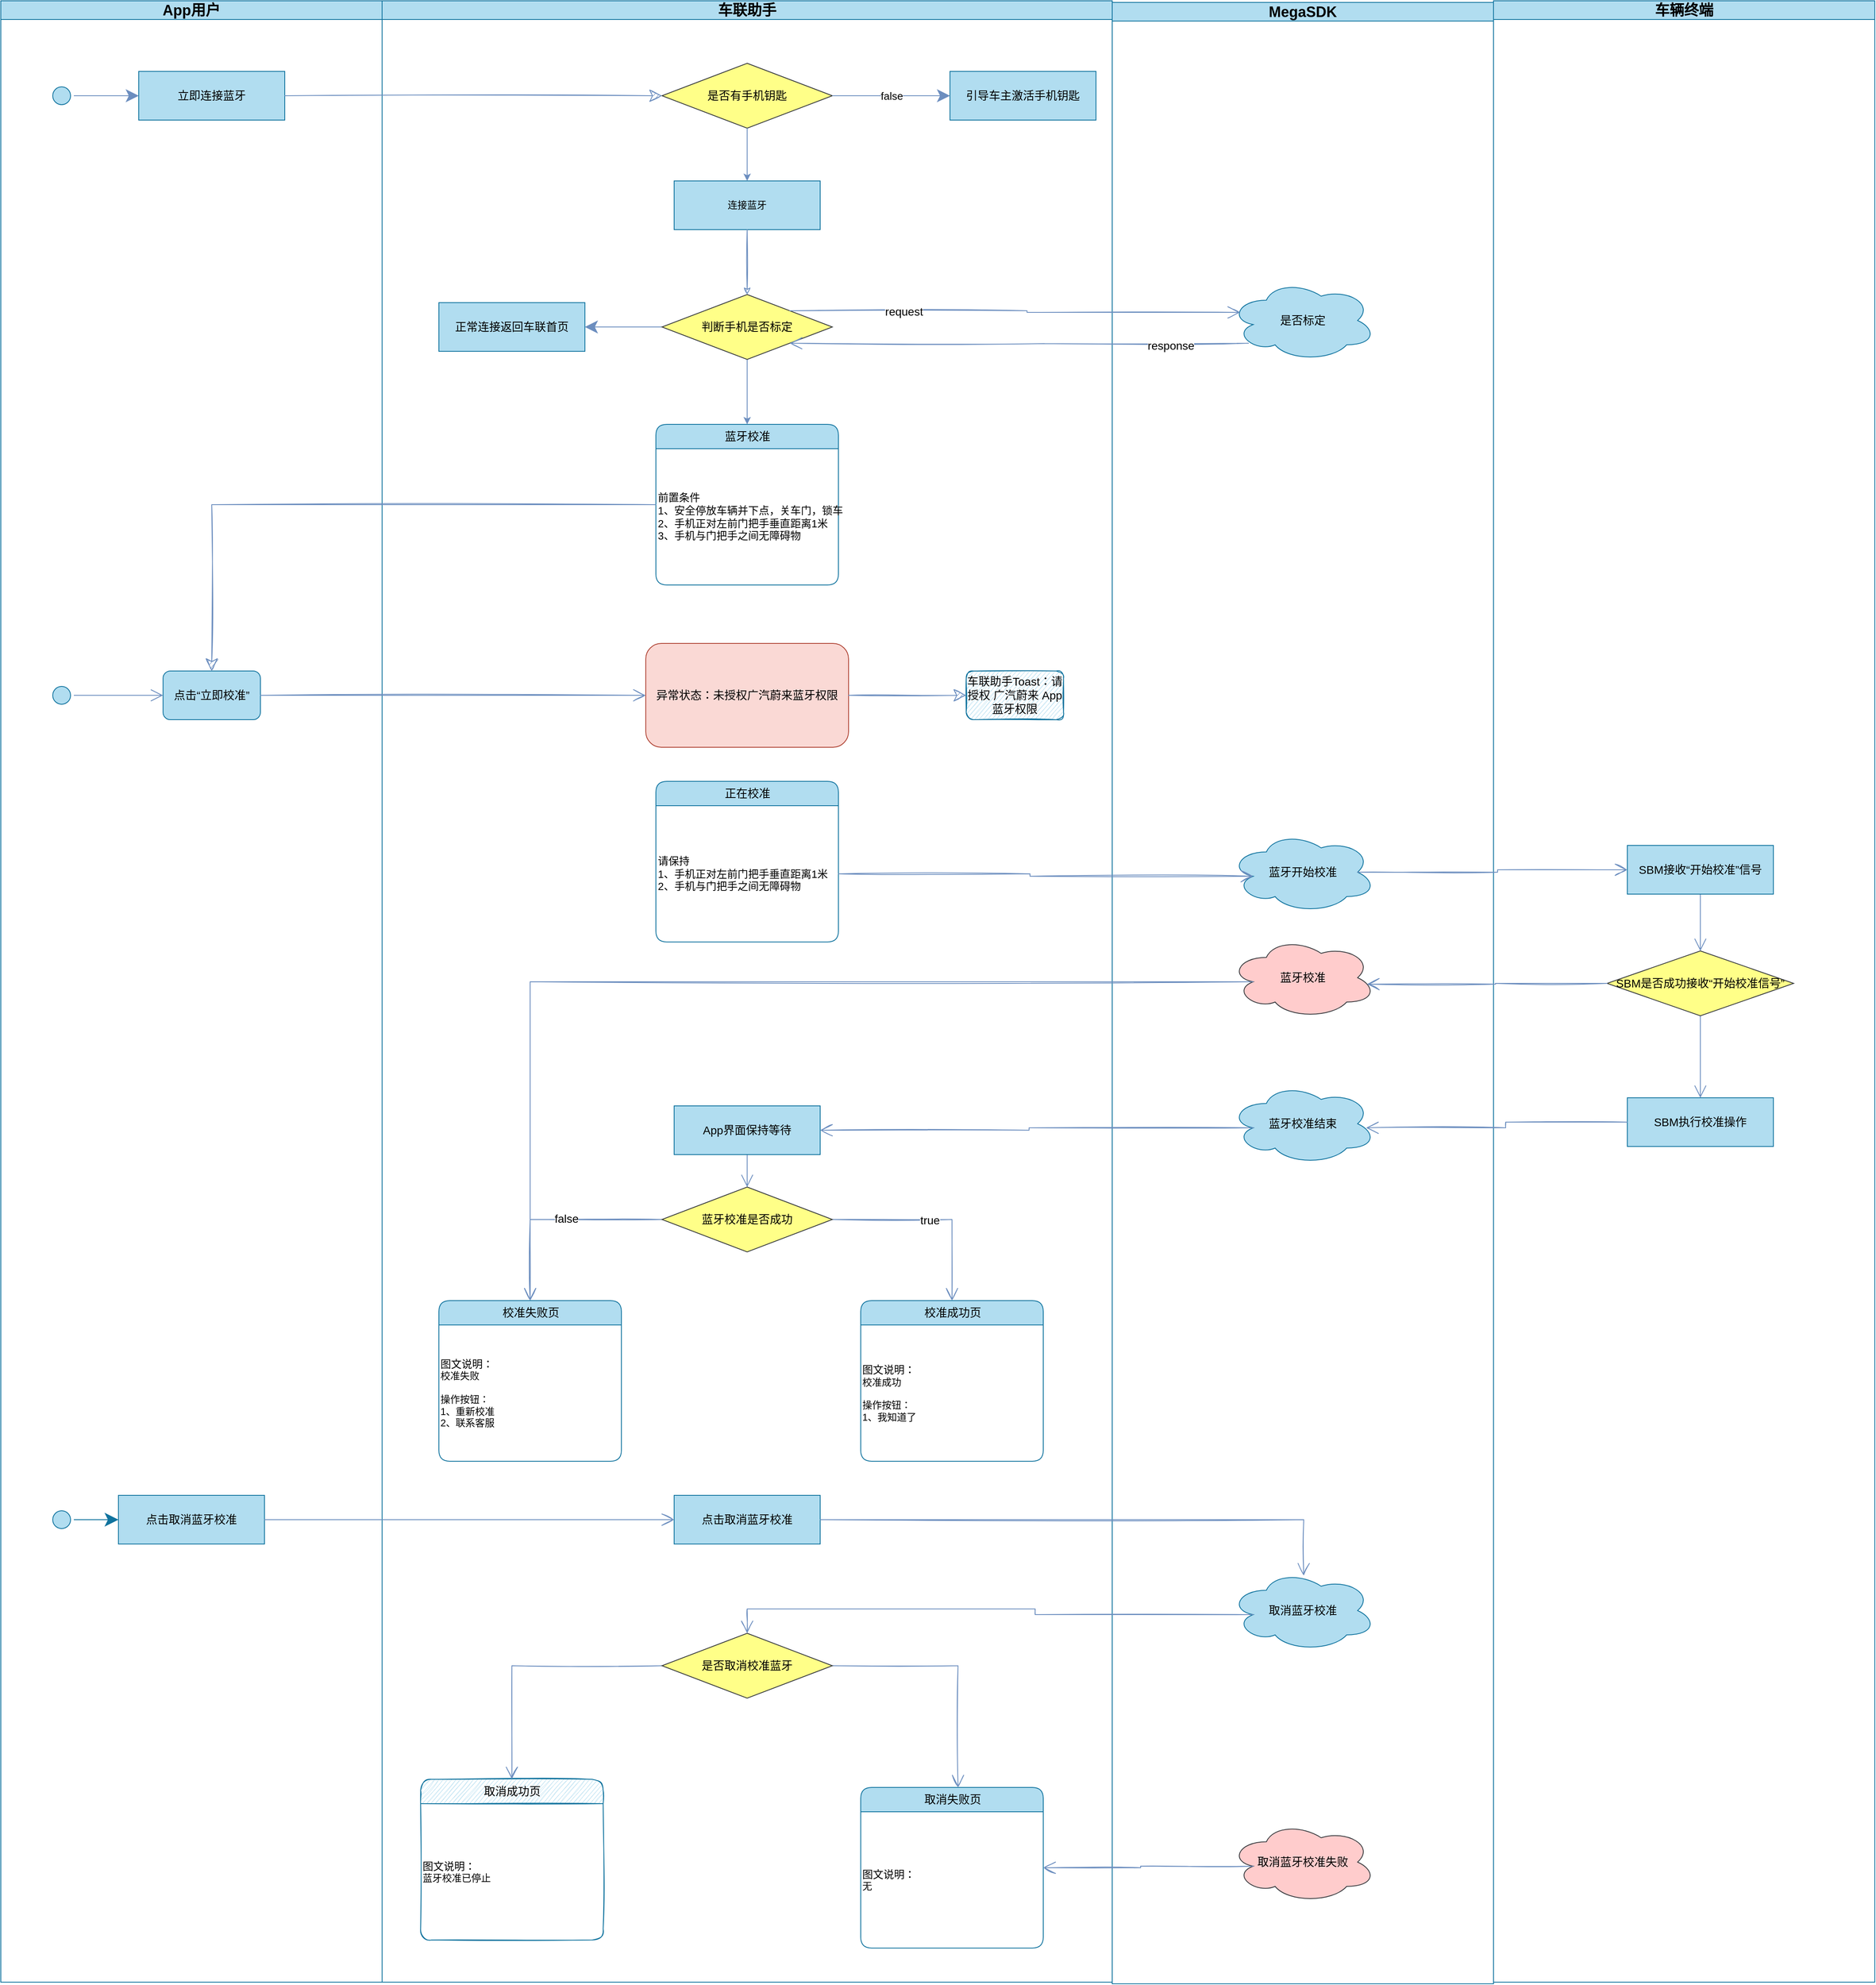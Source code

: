 <mxfile version="14.1.1" type="github">
  <diagram id="mKj14x2aoJo5Nkw21co6" name="第 1 页">
    <mxGraphModel dx="4270" dy="1802" grid="1" gridSize="10" guides="1" tooltips="1" connect="1" arrows="1" fold="1" page="1" pageScale="1" pageWidth="827" pageHeight="1169" math="0" shadow="0">
      <root>
        <mxCell id="0" />
        <mxCell id="1" parent="0" />
        <mxCell id="CEI2HOjb4sr5BH5UjKjR-1" value="车联助手" style="swimlane;whiteSpace=wrap;fontStyle=1;fillColor=#b1ddf0;strokeColor=#10739e;sketch=0;fontSize=18;" parent="1" vertex="1">
          <mxGeometry x="-110" y="128" width="900" height="2442" as="geometry" />
        </mxCell>
        <mxCell id="qRTRuurjYwuLesTGfliR-111" value="是否有手机钥匙" style="rhombus;whiteSpace=wrap;html=1;fontStyle=0;strokeColor=#36393d;fillColor=#ffff88;sketch=0;shadow=0;fontSize=14;" vertex="1" parent="CEI2HOjb4sr5BH5UjKjR-1">
          <mxGeometry x="345" y="77" width="210" height="80" as="geometry" />
        </mxCell>
        <mxCell id="qRTRuurjYwuLesTGfliR-113" value="引导车主激活手机钥匙" style="whiteSpace=wrap;html=1;shadow=0;fontSize=14;fontStyle=0;strokeColor=#10739e;fillColor=#b1ddf0;sketch=0;" vertex="1" parent="CEI2HOjb4sr5BH5UjKjR-1">
          <mxGeometry x="700" y="87" width="180" height="60" as="geometry" />
        </mxCell>
        <mxCell id="qRTRuurjYwuLesTGfliR-114" value="false" style="edgeStyle=orthogonalEdgeStyle;rounded=0;sketch=0;orthogonalLoop=1;jettySize=auto;html=1;strokeColor=#6c8ebf;fillColor=#dae8fc;fontStyle=0;fontSize=13;endSize=13;" edge="1" parent="CEI2HOjb4sr5BH5UjKjR-1" source="qRTRuurjYwuLesTGfliR-111" target="qRTRuurjYwuLesTGfliR-113">
          <mxGeometry relative="1" as="geometry" />
        </mxCell>
        <mxCell id="qRTRuurjYwuLesTGfliR-116" value="连接蓝牙" style="whiteSpace=wrap;html=1;shadow=0;fontStyle=0;strokeColor=#10739e;fillColor=#b1ddf0;sketch=0;" vertex="1" parent="CEI2HOjb4sr5BH5UjKjR-1">
          <mxGeometry x="360" y="222" width="180" height="60" as="geometry" />
        </mxCell>
        <mxCell id="qRTRuurjYwuLesTGfliR-117" value="" style="edgeStyle=orthogonalEdgeStyle;rounded=0;sketch=0;orthogonalLoop=1;jettySize=auto;html=1;strokeColor=#6c8ebf;fillColor=#dae8fc;fontSize=12;fontStyle=0" edge="1" parent="CEI2HOjb4sr5BH5UjKjR-1" source="qRTRuurjYwuLesTGfliR-111" target="qRTRuurjYwuLesTGfliR-116">
          <mxGeometry relative="1" as="geometry" />
        </mxCell>
        <mxCell id="qRTRuurjYwuLesTGfliR-183" style="edgeStyle=orthogonalEdgeStyle;rounded=0;sketch=0;orthogonalLoop=1;jettySize=auto;html=1;exitX=0;exitY=0.5;exitDx=0;exitDy=0;entryX=1;entryY=0.5;entryDx=0;entryDy=0;strokeColor=#6c8ebf;fillColor=#dae8fc;fontSize=12;fontStyle=0;endSize=13;" edge="1" parent="CEI2HOjb4sr5BH5UjKjR-1" source="qRTRuurjYwuLesTGfliR-145" target="qRTRuurjYwuLesTGfliR-177">
          <mxGeometry relative="1" as="geometry" />
        </mxCell>
        <mxCell id="qRTRuurjYwuLesTGfliR-192" style="edgeStyle=orthogonalEdgeStyle;rounded=0;sketch=0;orthogonalLoop=1;jettySize=auto;html=1;exitX=0.5;exitY=1;exitDx=0;exitDy=0;strokeColor=#6c8ebf;fillColor=#dae8fc;fontSize=12;entryX=0.5;entryY=0;entryDx=0;entryDy=0;" edge="1" parent="CEI2HOjb4sr5BH5UjKjR-1" source="qRTRuurjYwuLesTGfliR-145" target="qRTRuurjYwuLesTGfliR-190">
          <mxGeometry relative="1" as="geometry">
            <mxPoint x="390.0" y="542" as="targetPoint" />
          </mxGeometry>
        </mxCell>
        <mxCell id="qRTRuurjYwuLesTGfliR-145" value="判断手机是否标定" style="rhombus;whiteSpace=wrap;html=1;shadow=0;fontStyle=0;strokeColor=#36393d;fillColor=#ffff88;sketch=0;fontSize=14;" vertex="1" parent="CEI2HOjb4sr5BH5UjKjR-1">
          <mxGeometry x="345" y="362" width="210" height="80" as="geometry" />
        </mxCell>
        <mxCell id="qRTRuurjYwuLesTGfliR-146" value="" style="edgeStyle=orthogonalEdgeStyle;rounded=0;sketch=1;orthogonalLoop=1;jettySize=auto;html=1;strokeColor=#6c8ebf;fillColor=#dae8fc;fontSize=12;fontStyle=0" edge="1" parent="CEI2HOjb4sr5BH5UjKjR-1" source="qRTRuurjYwuLesTGfliR-116" target="qRTRuurjYwuLesTGfliR-145">
          <mxGeometry relative="1" as="geometry" />
        </mxCell>
        <mxCell id="qRTRuurjYwuLesTGfliR-177" value="正常连接返回车联首页" style="whiteSpace=wrap;html=1;shadow=0;fontStyle=0;strokeColor=#10739e;fillColor=#b1ddf0;sketch=0;fontSize=14;" vertex="1" parent="CEI2HOjb4sr5BH5UjKjR-1">
          <mxGeometry x="70" y="372" width="180" height="60" as="geometry" />
        </mxCell>
        <mxCell id="qRTRuurjYwuLesTGfliR-190" value="蓝牙校准" style="swimlane;childLayout=stackLayout;horizontal=1;startSize=30;horizontalStack=0;rounded=1;fontSize=14;fontStyle=0;strokeWidth=1;resizeParent=0;resizeLast=1;shadow=0;dashed=0;align=center;sketch=0;fillColor=#b1ddf0;html=1;strokeColor=#10739e;" vertex="1" parent="CEI2HOjb4sr5BH5UjKjR-1">
          <mxGeometry x="337.5" y="522" width="225" height="198" as="geometry" />
        </mxCell>
        <mxCell id="qRTRuurjYwuLesTGfliR-193" value="&lt;font style=&quot;font-size: 13px&quot;&gt;前置条件&lt;br&gt;1、安全停放车辆并下点，关车门，锁车&lt;br&gt;2、手机正对左前门把手垂直距离1米&lt;br&gt;3、手机与门把手之间无障碍物&lt;/font&gt;" style="text;html=1;align=left;verticalAlign=middle;resizable=0;points=[];autosize=1;sketch=0;" vertex="1" parent="qRTRuurjYwuLesTGfliR-190">
          <mxGeometry y="30" width="225" height="168" as="geometry" />
        </mxCell>
        <mxCell id="qRTRuurjYwuLesTGfliR-203" value="异常状态：未授权广汽蔚来蓝牙权限" style="whiteSpace=wrap;html=1;rounded=1;shadow=0;dashed=0;fontSize=14;fontStyle=0;strokeColor=#ae4132;strokeWidth=1;fillColor=#fad9d5;startSize=30;sketch=0;" vertex="1" parent="CEI2HOjb4sr5BH5UjKjR-1">
          <mxGeometry x="325" y="792" width="250" height="128" as="geometry" />
        </mxCell>
        <mxCell id="qRTRuurjYwuLesTGfliR-207" value="车联助手Toast：请授权 广汽蔚来 App 蓝牙权限" style="whiteSpace=wrap;html=1;rounded=1;shadow=0;dashed=0;fontSize=14;fontStyle=0;strokeColor=#10739e;strokeWidth=1;fillColor=#b1ddf0;startSize=30;sketch=1;" vertex="1" parent="CEI2HOjb4sr5BH5UjKjR-1">
          <mxGeometry x="720" y="826" width="120" height="60" as="geometry" />
        </mxCell>
        <mxCell id="qRTRuurjYwuLesTGfliR-208" value="" style="edgeStyle=orthogonalEdgeStyle;rounded=0;sketch=1;orthogonalLoop=1;jettySize=auto;html=1;startSize=30;strokeColor=#6c8ebf;fillColor=#dae8fc;fontSize=13;endSize=13;" edge="1" parent="CEI2HOjb4sr5BH5UjKjR-1" source="qRTRuurjYwuLesTGfliR-203" target="qRTRuurjYwuLesTGfliR-207">
          <mxGeometry relative="1" as="geometry" />
        </mxCell>
        <mxCell id="qRTRuurjYwuLesTGfliR-209" value="正在校准" style="swimlane;childLayout=stackLayout;horizontal=1;startSize=30;horizontalStack=0;rounded=1;fontSize=14;fontStyle=0;strokeWidth=1;resizeParent=0;resizeLast=1;shadow=0;dashed=0;align=center;sketch=0;fillColor=#b1ddf0;html=1;strokeColor=#10739e;" vertex="1" parent="CEI2HOjb4sr5BH5UjKjR-1">
          <mxGeometry x="337.5" y="962" width="225" height="198" as="geometry" />
        </mxCell>
        <mxCell id="qRTRuurjYwuLesTGfliR-210" value="&lt;font style=&quot;font-size: 13px&quot;&gt;请保持&lt;br&gt;1、手机正对左前门把手垂直距离1米&lt;br&gt;2、手机与门把手之间无障碍物&lt;/font&gt;" style="text;html=1;align=left;verticalAlign=middle;resizable=0;points=[];autosize=1;sketch=1;" vertex="1" parent="qRTRuurjYwuLesTGfliR-209">
          <mxGeometry y="30" width="225" height="168" as="geometry" />
        </mxCell>
        <mxCell id="qRTRuurjYwuLesTGfliR-255" style="edgeStyle=orthogonalEdgeStyle;rounded=0;sketch=0;orthogonalLoop=1;jettySize=auto;html=1;exitX=0.5;exitY=1;exitDx=0;exitDy=0;entryX=0.5;entryY=0;entryDx=0;entryDy=0;startSize=30;endArrow=open;endFill=0;strokeColor=#6c8ebf;strokeWidth=1;fillColor=#dae8fc;fontSize=14;endSize=13;" edge="1" parent="CEI2HOjb4sr5BH5UjKjR-1" source="qRTRuurjYwuLesTGfliR-241" target="qRTRuurjYwuLesTGfliR-242">
          <mxGeometry relative="1" as="geometry" />
        </mxCell>
        <mxCell id="qRTRuurjYwuLesTGfliR-241" value="App界面保持等待" style="whiteSpace=wrap;html=1;shadow=0;fontSize=14;fontStyle=0;strokeColor=#10739e;fillColor=#b1ddf0;sketch=0;" vertex="1" parent="CEI2HOjb4sr5BH5UjKjR-1">
          <mxGeometry x="360" y="1362" width="180" height="60" as="geometry" />
        </mxCell>
        <mxCell id="qRTRuurjYwuLesTGfliR-256" style="edgeStyle=orthogonalEdgeStyle;rounded=0;sketch=1;orthogonalLoop=1;jettySize=auto;html=1;exitX=1;exitY=0.5;exitDx=0;exitDy=0;entryX=0.5;entryY=0;entryDx=0;entryDy=0;startSize=30;endArrow=open;endFill=0;strokeColor=#6c8ebf;strokeWidth=1;fillColor=#dae8fc;fontSize=14;endSize=13;" edge="1" parent="CEI2HOjb4sr5BH5UjKjR-1" source="qRTRuurjYwuLesTGfliR-242" target="qRTRuurjYwuLesTGfliR-243">
          <mxGeometry relative="1" as="geometry" />
        </mxCell>
        <mxCell id="qRTRuurjYwuLesTGfliR-261" value="true" style="edgeLabel;html=1;align=center;verticalAlign=middle;resizable=0;points=[];fontSize=14;" vertex="1" connectable="0" parent="qRTRuurjYwuLesTGfliR-256">
          <mxGeometry x="-0.03" y="-1" relative="1" as="geometry">
            <mxPoint as="offset" />
          </mxGeometry>
        </mxCell>
        <mxCell id="qRTRuurjYwuLesTGfliR-257" style="edgeStyle=orthogonalEdgeStyle;rounded=0;sketch=1;orthogonalLoop=1;jettySize=auto;html=1;exitX=0;exitY=0.5;exitDx=0;exitDy=0;entryX=0.5;entryY=0;entryDx=0;entryDy=0;startSize=30;endArrow=open;endFill=0;strokeColor=#6c8ebf;strokeWidth=1;fillColor=#dae8fc;fontSize=14;endSize=13;" edge="1" parent="CEI2HOjb4sr5BH5UjKjR-1" source="qRTRuurjYwuLesTGfliR-242" target="qRTRuurjYwuLesTGfliR-245">
          <mxGeometry relative="1" as="geometry" />
        </mxCell>
        <mxCell id="qRTRuurjYwuLesTGfliR-262" value="false" style="edgeLabel;html=1;align=center;verticalAlign=middle;resizable=0;points=[];fontSize=14;" vertex="1" connectable="0" parent="qRTRuurjYwuLesTGfliR-257">
          <mxGeometry x="-0.101" y="-1" relative="1" as="geometry">
            <mxPoint as="offset" />
          </mxGeometry>
        </mxCell>
        <mxCell id="qRTRuurjYwuLesTGfliR-242" value="蓝牙校准是否成功" style="rhombus;whiteSpace=wrap;html=1;shadow=0;fontStyle=0;strokeColor=#36393d;fillColor=#ffff88;sketch=0;fontSize=14;" vertex="1" parent="CEI2HOjb4sr5BH5UjKjR-1">
          <mxGeometry x="345" y="1462" width="210" height="80" as="geometry" />
        </mxCell>
        <mxCell id="qRTRuurjYwuLesTGfliR-243" value="校准成功页" style="swimlane;childLayout=stackLayout;horizontal=1;startSize=30;horizontalStack=0;rounded=1;fontSize=14;fontStyle=0;strokeWidth=1;resizeParent=0;resizeLast=1;shadow=0;dashed=0;align=center;sketch=0;fillColor=#b1ddf0;html=1;strokeColor=#10739e;" vertex="1" parent="CEI2HOjb4sr5BH5UjKjR-1">
          <mxGeometry x="590" y="1602" width="225" height="198" as="geometry" />
        </mxCell>
        <mxCell id="qRTRuurjYwuLesTGfliR-244" value="&lt;span style=&quot;font-size: 13px&quot;&gt;图文说明：&lt;br&gt;&lt;/span&gt;校准成功&lt;br&gt;&lt;br&gt;操作按钮：&lt;br&gt;1、我知道了" style="text;html=1;align=left;verticalAlign=middle;resizable=0;points=[];autosize=1;sketch=0;" vertex="1" parent="qRTRuurjYwuLesTGfliR-243">
          <mxGeometry y="30" width="225" height="168" as="geometry" />
        </mxCell>
        <mxCell id="qRTRuurjYwuLesTGfliR-245" value="校准失败页" style="swimlane;childLayout=stackLayout;horizontal=1;startSize=30;horizontalStack=0;rounded=1;fontSize=14;fontStyle=0;strokeWidth=1;resizeParent=0;resizeLast=1;shadow=0;dashed=0;align=center;sketch=0;fillColor=#b1ddf0;html=1;strokeColor=#10739e;" vertex="1" parent="CEI2HOjb4sr5BH5UjKjR-1">
          <mxGeometry x="70" y="1602" width="225" height="198" as="geometry" />
        </mxCell>
        <mxCell id="qRTRuurjYwuLesTGfliR-246" value="&lt;span style=&quot;font-size: 13px&quot;&gt;图文说明：&lt;br&gt;&lt;/span&gt;校准失败&lt;br&gt;&lt;br&gt;操作按钮：&lt;br&gt;1、重新校准&lt;br&gt;2、联系客服" style="text;html=1;align=left;verticalAlign=middle;resizable=0;points=[];autosize=1;sketch=0;" vertex="1" parent="qRTRuurjYwuLesTGfliR-245">
          <mxGeometry y="30" width="225" height="168" as="geometry" />
        </mxCell>
        <mxCell id="qRTRuurjYwuLesTGfliR-271" value="点击取消蓝牙校准" style="whiteSpace=wrap;html=1;fontStyle=0;strokeColor=#10739e;fillColor=#b1ddf0;sketch=0;fontSize=14;" vertex="1" parent="CEI2HOjb4sr5BH5UjKjR-1">
          <mxGeometry x="360" y="1842" width="180" height="60" as="geometry" />
        </mxCell>
        <mxCell id="qRTRuurjYwuLesTGfliR-274" value="取消成功页" style="swimlane;childLayout=stackLayout;horizontal=1;startSize=30;horizontalStack=0;rounded=1;fontSize=14;fontStyle=0;strokeWidth=1;resizeParent=0;resizeLast=1;shadow=0;dashed=0;align=center;sketch=1;fillColor=#b1ddf0;html=1;strokeColor=#10739e;" vertex="1" parent="CEI2HOjb4sr5BH5UjKjR-1">
          <mxGeometry x="47.5" y="2192" width="225" height="198" as="geometry" />
        </mxCell>
        <mxCell id="qRTRuurjYwuLesTGfliR-275" value="&lt;span style=&quot;font-size: 13px&quot;&gt;图文说明：&lt;br&gt;&lt;/span&gt;蓝牙校准已停止" style="text;html=1;align=left;verticalAlign=middle;resizable=0;points=[];autosize=1;sketch=0;" vertex="1" parent="qRTRuurjYwuLesTGfliR-274">
          <mxGeometry y="30" width="225" height="168" as="geometry" />
        </mxCell>
        <mxCell id="qRTRuurjYwuLesTGfliR-284" style="edgeStyle=orthogonalEdgeStyle;rounded=0;sketch=1;orthogonalLoop=1;jettySize=auto;html=1;exitX=0;exitY=0.5;exitDx=0;exitDy=0;entryX=0.5;entryY=0;entryDx=0;entryDy=0;startSize=30;endArrow=open;endFill=0;strokeColor=#6c8ebf;strokeWidth=1;fillColor=#dae8fc;fontSize=14;endSize=13;" edge="1" parent="CEI2HOjb4sr5BH5UjKjR-1" source="qRTRuurjYwuLesTGfliR-280" target="qRTRuurjYwuLesTGfliR-274">
          <mxGeometry relative="1" as="geometry" />
        </mxCell>
        <mxCell id="qRTRuurjYwuLesTGfliR-289" style="edgeStyle=orthogonalEdgeStyle;rounded=0;sketch=1;orthogonalLoop=1;jettySize=auto;html=1;exitX=1;exitY=0.5;exitDx=0;exitDy=0;entryX=0.533;entryY=0;entryDx=0;entryDy=0;entryPerimeter=0;startSize=30;endArrow=open;endFill=0;strokeColor=#6c8ebf;strokeWidth=1;fillColor=#dae8fc;fontSize=14;endSize=13;" edge="1" parent="CEI2HOjb4sr5BH5UjKjR-1" source="qRTRuurjYwuLesTGfliR-280" target="qRTRuurjYwuLesTGfliR-286">
          <mxGeometry relative="1" as="geometry" />
        </mxCell>
        <mxCell id="qRTRuurjYwuLesTGfliR-280" value="是否取消校准蓝牙" style="rhombus;whiteSpace=wrap;html=1;shadow=0;fontStyle=0;strokeColor=#36393d;fillColor=#ffff88;sketch=0;fontSize=14;" vertex="1" parent="CEI2HOjb4sr5BH5UjKjR-1">
          <mxGeometry x="345" y="2012" width="210" height="80" as="geometry" />
        </mxCell>
        <mxCell id="qRTRuurjYwuLesTGfliR-286" value="取消失败页" style="swimlane;childLayout=stackLayout;horizontal=1;startSize=30;horizontalStack=0;rounded=1;fontSize=14;fontStyle=0;strokeWidth=1;resizeParent=0;resizeLast=1;shadow=0;dashed=0;align=center;sketch=0;fillColor=#b1ddf0;html=1;strokeColor=#10739e;" vertex="1" parent="CEI2HOjb4sr5BH5UjKjR-1">
          <mxGeometry x="590" y="2202" width="225" height="198" as="geometry" />
        </mxCell>
        <mxCell id="qRTRuurjYwuLesTGfliR-287" value="&lt;span style=&quot;font-size: 13px&quot;&gt;图文说明：&lt;br&gt;&lt;/span&gt;无" style="text;html=1;align=left;verticalAlign=middle;resizable=0;points=[];autosize=1;sketch=1;" vertex="1" parent="qRTRuurjYwuLesTGfliR-286">
          <mxGeometry y="30" width="225" height="168" as="geometry" />
        </mxCell>
        <mxCell id="CEI2HOjb4sr5BH5UjKjR-9" value="MegaSDK" style="swimlane;whiteSpace=wrap;fontStyle=1;fillColor=#b1ddf0;strokeColor=#10739e;sketch=0;fontSize=18;" parent="1" vertex="1">
          <mxGeometry x="790" y="130" width="470" height="2442" as="geometry" />
        </mxCell>
        <mxCell id="qRTRuurjYwuLesTGfliR-128" value="是否标定" style="ellipse;shape=cloud;whiteSpace=wrap;html=1;shadow=0;fontStyle=0;strokeColor=#10739e;fillColor=#b1ddf0;sketch=0;fontSize=14;" vertex="1" parent="CEI2HOjb4sr5BH5UjKjR-9">
          <mxGeometry x="145" y="342" width="180" height="100" as="geometry" />
        </mxCell>
        <mxCell id="qRTRuurjYwuLesTGfliR-218" value="蓝牙开始校准" style="ellipse;shape=cloud;whiteSpace=wrap;html=1;shadow=0;fontStyle=0;strokeColor=#10739e;fillColor=#b1ddf0;sketch=0;fontSize=14;" vertex="1" parent="CEI2HOjb4sr5BH5UjKjR-9">
          <mxGeometry x="145" y="1022" width="180" height="100" as="geometry" />
        </mxCell>
        <mxCell id="qRTRuurjYwuLesTGfliR-231" value="蓝牙校准结束" style="ellipse;shape=cloud;whiteSpace=wrap;html=1;shadow=0;fontStyle=0;strokeColor=#10739e;fillColor=#b1ddf0;sketch=0;fontSize=14;" vertex="1" parent="CEI2HOjb4sr5BH5UjKjR-9">
          <mxGeometry x="145" y="1332" width="180" height="100" as="geometry" />
        </mxCell>
        <mxCell id="qRTRuurjYwuLesTGfliR-236" value="蓝牙校准" style="ellipse;shape=cloud;whiteSpace=wrap;html=1;shadow=0;fontStyle=0;strokeColor=#36393d;fillColor=#ffcccc;sketch=0;fontSize=14;" vertex="1" parent="CEI2HOjb4sr5BH5UjKjR-9">
          <mxGeometry x="145" y="1152" width="180" height="100" as="geometry" />
        </mxCell>
        <mxCell id="qRTRuurjYwuLesTGfliR-278" value="取消蓝牙校准" style="ellipse;shape=cloud;whiteSpace=wrap;html=1;shadow=0;fontStyle=0;strokeColor=#10739e;fillColor=#b1ddf0;sketch=0;fontSize=14;" vertex="1" parent="CEI2HOjb4sr5BH5UjKjR-9">
          <mxGeometry x="145" y="1932" width="180" height="100" as="geometry" />
        </mxCell>
        <mxCell id="qRTRuurjYwuLesTGfliR-281" value="取消蓝牙校准失败" style="ellipse;shape=cloud;whiteSpace=wrap;html=1;shadow=0;fontStyle=0;strokeColor=#36393d;fillColor=#ffcccc;sketch=0;fontSize=14;" vertex="1" parent="CEI2HOjb4sr5BH5UjKjR-9">
          <mxGeometry x="145" y="2242" width="180" height="100" as="geometry" />
        </mxCell>
        <mxCell id="qRTRuurjYwuLesTGfliR-76" value="车辆终端" style="swimlane;whiteSpace=wrap;fontStyle=1;fillColor=#b1ddf0;strokeColor=#10739e;sketch=0;fontSize=18;" vertex="1" parent="1">
          <mxGeometry x="1260" y="128" width="470" height="2442" as="geometry" />
        </mxCell>
        <mxCell id="qRTRuurjYwuLesTGfliR-249" style="edgeStyle=orthogonalEdgeStyle;rounded=0;sketch=0;orthogonalLoop=1;jettySize=auto;html=1;exitX=0.5;exitY=1;exitDx=0;exitDy=0;entryX=0.5;entryY=0;entryDx=0;entryDy=0;startSize=30;endArrow=open;endFill=0;strokeColor=#6c8ebf;strokeWidth=1;fillColor=#dae8fc;fontSize=14;endSize=13;" edge="1" parent="qRTRuurjYwuLesTGfliR-76" source="qRTRuurjYwuLesTGfliR-228" target="qRTRuurjYwuLesTGfliR-229">
          <mxGeometry relative="1" as="geometry" />
        </mxCell>
        <mxCell id="qRTRuurjYwuLesTGfliR-228" value="SBM接收“开始校准”信号" style="whiteSpace=wrap;html=1;shadow=0;fontSize=14;fontStyle=0;strokeColor=#10739e;fillColor=#b1ddf0;sketch=0;" vertex="1" parent="qRTRuurjYwuLesTGfliR-76">
          <mxGeometry x="165" y="1041" width="180" height="60" as="geometry" />
        </mxCell>
        <mxCell id="qRTRuurjYwuLesTGfliR-250" style="edgeStyle=orthogonalEdgeStyle;rounded=0;sketch=0;orthogonalLoop=1;jettySize=auto;html=1;exitX=0.5;exitY=1;exitDx=0;exitDy=0;entryX=0.5;entryY=0;entryDx=0;entryDy=0;startSize=30;endArrow=open;endFill=0;strokeColor=#6c8ebf;strokeWidth=1;fillColor=#dae8fc;fontSize=14;endSize=13;" edge="1" parent="qRTRuurjYwuLesTGfliR-76" source="qRTRuurjYwuLesTGfliR-229" target="qRTRuurjYwuLesTGfliR-230">
          <mxGeometry relative="1" as="geometry" />
        </mxCell>
        <mxCell id="qRTRuurjYwuLesTGfliR-229" value="SBM是否成功接收“开始校准信号”" style="rhombus;whiteSpace=wrap;html=1;shadow=0;fontStyle=0;strokeColor=#36393d;fillColor=#ffff88;sketch=0;fontSize=14;" vertex="1" parent="qRTRuurjYwuLesTGfliR-76">
          <mxGeometry x="140" y="1171" width="230" height="80" as="geometry" />
        </mxCell>
        <mxCell id="qRTRuurjYwuLesTGfliR-230" value="SBM执行校准操作" style="whiteSpace=wrap;html=1;shadow=0;fontSize=14;fontStyle=0;strokeColor=#10739e;fillColor=#b1ddf0;sketch=0;" vertex="1" parent="qRTRuurjYwuLesTGfliR-76">
          <mxGeometry x="165" y="1352" width="180" height="60" as="geometry" />
        </mxCell>
        <mxCell id="qRTRuurjYwuLesTGfliR-91" value="App用户" style="swimlane;whiteSpace=wrap;fontStyle=1;fillColor=#b1ddf0;strokeColor=#10739e;sketch=0;fontSize=18;" vertex="1" parent="1">
          <mxGeometry x="-580" y="128" width="470" height="2442" as="geometry" />
        </mxCell>
        <mxCell id="qRTRuurjYwuLesTGfliR-103" value="" style="ellipse;shape=startState;fillColor=#b1ddf0;strokeColor=#10739e;fontStyle=1;sketch=0;" vertex="1" parent="qRTRuurjYwuLesTGfliR-91">
          <mxGeometry x="60" y="102" width="30" height="30" as="geometry" />
        </mxCell>
        <mxCell id="qRTRuurjYwuLesTGfliR-108" value="立即连接蓝牙" style="whiteSpace=wrap;html=1;fontStyle=0;strokeColor=#10739e;fillColor=#b1ddf0;sketch=0;fontSize=14;" vertex="1" parent="qRTRuurjYwuLesTGfliR-91">
          <mxGeometry x="170" y="87" width="180" height="60" as="geometry" />
        </mxCell>
        <mxCell id="qRTRuurjYwuLesTGfliR-109" value="" style="edgeStyle=orthogonalEdgeStyle;rounded=0;orthogonalLoop=1;jettySize=auto;html=1;fillColor=#dae8fc;strokeColor=#6c8ebf;sketch=0;endSize=13;" edge="1" parent="qRTRuurjYwuLesTGfliR-91" source="qRTRuurjYwuLesTGfliR-103" target="qRTRuurjYwuLesTGfliR-108">
          <mxGeometry relative="1" as="geometry" />
        </mxCell>
        <mxCell id="qRTRuurjYwuLesTGfliR-201" value="点击“立即校准”" style="whiteSpace=wrap;html=1;rounded=1;shadow=0;dashed=0;fontSize=14;fontStyle=0;strokeColor=#10739e;strokeWidth=1;fillColor=#b1ddf0;startSize=30;sketch=0;" vertex="1" parent="qRTRuurjYwuLesTGfliR-91">
          <mxGeometry x="200" y="826" width="120" height="60" as="geometry" />
        </mxCell>
        <mxCell id="qRTRuurjYwuLesTGfliR-267" style="edgeStyle=orthogonalEdgeStyle;rounded=0;sketch=0;orthogonalLoop=1;jettySize=auto;html=1;exitX=1;exitY=0.5;exitDx=0;exitDy=0;entryX=0;entryY=0.5;entryDx=0;entryDy=0;startSize=30;endArrow=open;endFill=0;strokeColor=#6c8ebf;strokeWidth=1;fillColor=#dae8fc;fontSize=14;endSize=13;" edge="1" parent="qRTRuurjYwuLesTGfliR-91" source="qRTRuurjYwuLesTGfliR-266" target="qRTRuurjYwuLesTGfliR-201">
          <mxGeometry relative="1" as="geometry" />
        </mxCell>
        <mxCell id="qRTRuurjYwuLesTGfliR-266" value="" style="ellipse;shape=startState;fillColor=#b1ddf0;strokeColor=#10739e;fontStyle=1;sketch=0;" vertex="1" parent="qRTRuurjYwuLesTGfliR-91">
          <mxGeometry x="60" y="841" width="30" height="30" as="geometry" />
        </mxCell>
        <mxCell id="qRTRuurjYwuLesTGfliR-268" value="点击取消蓝牙校准" style="whiteSpace=wrap;html=1;fontStyle=0;strokeColor=#10739e;fillColor=#b1ddf0;sketch=0;fontSize=14;" vertex="1" parent="qRTRuurjYwuLesTGfliR-91">
          <mxGeometry x="145" y="1842" width="180" height="60" as="geometry" />
        </mxCell>
        <mxCell id="qRTRuurjYwuLesTGfliR-292" style="edgeStyle=orthogonalEdgeStyle;rounded=0;sketch=0;orthogonalLoop=1;jettySize=auto;html=1;exitX=1;exitY=0.5;exitDx=0;exitDy=0;entryX=0;entryY=0.5;entryDx=0;entryDy=0;startSize=30;endArrow=classic;endFill=1;strokeWidth=1;fillColor=#b1ddf0;fontSize=18;strokeColor=#10739e;endSize=14;" edge="1" parent="qRTRuurjYwuLesTGfliR-91" source="qRTRuurjYwuLesTGfliR-291" target="qRTRuurjYwuLesTGfliR-268">
          <mxGeometry relative="1" as="geometry" />
        </mxCell>
        <mxCell id="qRTRuurjYwuLesTGfliR-291" value="" style="ellipse;shape=startState;fillColor=#b1ddf0;strokeColor=#10739e;fontStyle=1;sketch=0;" vertex="1" parent="qRTRuurjYwuLesTGfliR-91">
          <mxGeometry x="60" y="1857" width="30" height="30" as="geometry" />
        </mxCell>
        <mxCell id="qRTRuurjYwuLesTGfliR-112" value="" style="edgeStyle=orthogonalEdgeStyle;rounded=0;sketch=1;orthogonalLoop=1;jettySize=auto;html=1;strokeColor=#6c8ebf;fillColor=#dae8fc;endSize=13;" edge="1" parent="1" source="qRTRuurjYwuLesTGfliR-108" target="qRTRuurjYwuLesTGfliR-111">
          <mxGeometry relative="1" as="geometry" />
        </mxCell>
        <mxCell id="qRTRuurjYwuLesTGfliR-202" value="" style="edgeStyle=orthogonalEdgeStyle;rounded=0;sketch=1;orthogonalLoop=1;jettySize=auto;html=1;startSize=30;strokeColor=#6c8ebf;fillColor=#dae8fc;fontSize=14;endSize=13;" edge="1" parent="1" source="qRTRuurjYwuLesTGfliR-190" target="qRTRuurjYwuLesTGfliR-201">
          <mxGeometry relative="1" as="geometry" />
        </mxCell>
        <mxCell id="qRTRuurjYwuLesTGfliR-204" value="" style="edgeStyle=orthogonalEdgeStyle;rounded=0;sketch=1;orthogonalLoop=1;jettySize=auto;html=1;startSize=30;strokeColor=#6c8ebf;fillColor=#dae8fc;fontSize=13;strokeWidth=1;endArrow=open;endFill=0;endSize=13;" edge="1" parent="1" source="qRTRuurjYwuLesTGfliR-201" target="qRTRuurjYwuLesTGfliR-203">
          <mxGeometry relative="1" as="geometry" />
        </mxCell>
        <mxCell id="qRTRuurjYwuLesTGfliR-219" style="edgeStyle=orthogonalEdgeStyle;rounded=0;sketch=1;orthogonalLoop=1;jettySize=auto;html=1;exitX=1;exitY=0;exitDx=0;exitDy=0;entryX=0.07;entryY=0.4;entryDx=0;entryDy=0;entryPerimeter=0;startSize=30;endArrow=open;endFill=0;strokeColor=#6c8ebf;strokeWidth=1;fillColor=#dae8fc;fontSize=14;endSize=13;" edge="1" parent="1" source="qRTRuurjYwuLesTGfliR-145" target="qRTRuurjYwuLesTGfliR-128">
          <mxGeometry relative="1" as="geometry" />
        </mxCell>
        <mxCell id="qRTRuurjYwuLesTGfliR-222" value="request" style="edgeLabel;html=1;align=center;verticalAlign=middle;resizable=0;points=[];fontSize=14;" vertex="1" connectable="0" parent="qRTRuurjYwuLesTGfliR-219">
          <mxGeometry x="0.063" y="1" relative="1" as="geometry">
            <mxPoint x="-154" as="offset" />
          </mxGeometry>
        </mxCell>
        <mxCell id="qRTRuurjYwuLesTGfliR-221" style="edgeStyle=orthogonalEdgeStyle;rounded=0;sketch=1;orthogonalLoop=1;jettySize=auto;html=1;entryX=1;entryY=1;entryDx=0;entryDy=0;startSize=30;endArrow=open;endFill=0;strokeColor=#6c8ebf;strokeWidth=1;fillColor=#dae8fc;fontSize=14;endSize=13;" edge="1" parent="1" target="qRTRuurjYwuLesTGfliR-145">
          <mxGeometry relative="1" as="geometry">
            <mxPoint x="958" y="550" as="sourcePoint" />
          </mxGeometry>
        </mxCell>
        <mxCell id="qRTRuurjYwuLesTGfliR-223" value="response" style="edgeLabel;html=1;align=center;verticalAlign=middle;resizable=0;points=[];fontSize=14;" vertex="1" connectable="0" parent="qRTRuurjYwuLesTGfliR-221">
          <mxGeometry x="-0.661" y="3" relative="1" as="geometry">
            <mxPoint as="offset" />
          </mxGeometry>
        </mxCell>
        <mxCell id="qRTRuurjYwuLesTGfliR-247" style="edgeStyle=orthogonalEdgeStyle;rounded=0;sketch=1;orthogonalLoop=1;jettySize=auto;html=1;entryX=0.16;entryY=0.55;entryDx=0;entryDy=0;entryPerimeter=0;startSize=30;endArrow=open;endFill=0;strokeColor=#6c8ebf;strokeWidth=1;fillColor=#dae8fc;fontSize=14;endSize=13;" edge="1" parent="1" source="qRTRuurjYwuLesTGfliR-210" target="qRTRuurjYwuLesTGfliR-218">
          <mxGeometry relative="1" as="geometry" />
        </mxCell>
        <mxCell id="qRTRuurjYwuLesTGfliR-248" style="edgeStyle=orthogonalEdgeStyle;rounded=0;sketch=1;orthogonalLoop=1;jettySize=auto;html=1;exitX=0.875;exitY=0.5;exitDx=0;exitDy=0;exitPerimeter=0;entryX=0;entryY=0.5;entryDx=0;entryDy=0;startSize=30;endArrow=open;endFill=0;strokeColor=#6c8ebf;strokeWidth=1;fillColor=#dae8fc;fontSize=14;endSize=13;" edge="1" parent="1" source="qRTRuurjYwuLesTGfliR-218" target="qRTRuurjYwuLesTGfliR-228">
          <mxGeometry relative="1" as="geometry" />
        </mxCell>
        <mxCell id="qRTRuurjYwuLesTGfliR-251" style="edgeStyle=orthogonalEdgeStyle;rounded=0;sketch=1;orthogonalLoop=1;jettySize=auto;html=1;exitX=0;exitY=0.5;exitDx=0;exitDy=0;entryX=0.939;entryY=0.58;entryDx=0;entryDy=0;entryPerimeter=0;startSize=30;endArrow=open;endFill=0;strokeColor=#6c8ebf;strokeWidth=1;fillColor=#dae8fc;fontSize=14;endSize=13;" edge="1" parent="1" source="qRTRuurjYwuLesTGfliR-229" target="qRTRuurjYwuLesTGfliR-236">
          <mxGeometry relative="1" as="geometry" />
        </mxCell>
        <mxCell id="qRTRuurjYwuLesTGfliR-252" style="edgeStyle=orthogonalEdgeStyle;rounded=0;sketch=1;orthogonalLoop=1;jettySize=auto;html=1;exitX=0;exitY=0.5;exitDx=0;exitDy=0;entryX=0.933;entryY=0.55;entryDx=0;entryDy=0;entryPerimeter=0;startSize=30;endArrow=open;endFill=0;strokeColor=#6c8ebf;strokeWidth=1;fillColor=#dae8fc;fontSize=14;endSize=13;" edge="1" parent="1" source="qRTRuurjYwuLesTGfliR-230" target="qRTRuurjYwuLesTGfliR-231">
          <mxGeometry relative="1" as="geometry" />
        </mxCell>
        <mxCell id="qRTRuurjYwuLesTGfliR-253" style="edgeStyle=orthogonalEdgeStyle;rounded=0;sketch=1;orthogonalLoop=1;jettySize=auto;html=1;exitX=0.16;exitY=0.55;exitDx=0;exitDy=0;exitPerimeter=0;entryX=0.5;entryY=0;entryDx=0;entryDy=0;startSize=30;endArrow=open;endFill=0;strokeColor=#6c8ebf;strokeWidth=1;fillColor=#dae8fc;fontSize=14;endSize=13;" edge="1" parent="1" source="qRTRuurjYwuLesTGfliR-236" target="qRTRuurjYwuLesTGfliR-245">
          <mxGeometry relative="1" as="geometry" />
        </mxCell>
        <mxCell id="qRTRuurjYwuLesTGfliR-254" style="edgeStyle=orthogonalEdgeStyle;rounded=0;sketch=1;orthogonalLoop=1;jettySize=auto;html=1;exitX=0.16;exitY=0.55;exitDx=0;exitDy=0;exitPerimeter=0;entryX=1;entryY=0.5;entryDx=0;entryDy=0;startSize=30;endArrow=open;endFill=0;strokeColor=#6c8ebf;strokeWidth=1;fillColor=#dae8fc;fontSize=14;endSize=13;" edge="1" parent="1" source="qRTRuurjYwuLesTGfliR-231" target="qRTRuurjYwuLesTGfliR-241">
          <mxGeometry relative="1" as="geometry" />
        </mxCell>
        <mxCell id="qRTRuurjYwuLesTGfliR-277" style="edgeStyle=orthogonalEdgeStyle;rounded=0;sketch=1;orthogonalLoop=1;jettySize=auto;html=1;exitX=1;exitY=0.5;exitDx=0;exitDy=0;entryX=0;entryY=0.5;entryDx=0;entryDy=0;startSize=30;endArrow=open;endFill=0;strokeColor=#6c8ebf;strokeWidth=1;fillColor=#dae8fc;fontSize=14;endSize=13;" edge="1" parent="1" source="qRTRuurjYwuLesTGfliR-268" target="qRTRuurjYwuLesTGfliR-271">
          <mxGeometry relative="1" as="geometry" />
        </mxCell>
        <mxCell id="qRTRuurjYwuLesTGfliR-282" style="edgeStyle=orthogonalEdgeStyle;rounded=0;sketch=1;orthogonalLoop=1;jettySize=auto;html=1;exitX=1;exitY=0.5;exitDx=0;exitDy=0;entryX=0.506;entryY=0.07;entryDx=0;entryDy=0;entryPerimeter=0;startSize=30;endArrow=open;endFill=0;strokeColor=#6c8ebf;strokeWidth=1;fillColor=#dae8fc;fontSize=14;endSize=13;" edge="1" parent="1" source="qRTRuurjYwuLesTGfliR-271" target="qRTRuurjYwuLesTGfliR-278">
          <mxGeometry relative="1" as="geometry" />
        </mxCell>
        <mxCell id="qRTRuurjYwuLesTGfliR-283" style="edgeStyle=orthogonalEdgeStyle;rounded=0;sketch=1;orthogonalLoop=1;jettySize=auto;html=1;exitX=0.16;exitY=0.55;exitDx=0;exitDy=0;exitPerimeter=0;entryX=0.5;entryY=0;entryDx=0;entryDy=0;startSize=30;endArrow=open;endFill=0;strokeColor=#6c8ebf;strokeWidth=1;fillColor=#dae8fc;fontSize=14;endSize=13;" edge="1" parent="1" source="qRTRuurjYwuLesTGfliR-278" target="qRTRuurjYwuLesTGfliR-280">
          <mxGeometry relative="1" as="geometry" />
        </mxCell>
        <mxCell id="qRTRuurjYwuLesTGfliR-290" style="edgeStyle=orthogonalEdgeStyle;rounded=0;sketch=1;orthogonalLoop=1;jettySize=auto;html=1;exitX=0.16;exitY=0.55;exitDx=0;exitDy=0;exitPerimeter=0;entryX=1;entryY=0.5;entryDx=0;entryDy=0;startSize=30;endArrow=open;endFill=0;strokeColor=#6c8ebf;strokeWidth=1;fillColor=#dae8fc;fontSize=14;endSize=13;" edge="1" parent="1" source="qRTRuurjYwuLesTGfliR-281" target="qRTRuurjYwuLesTGfliR-286">
          <mxGeometry relative="1" as="geometry" />
        </mxCell>
      </root>
    </mxGraphModel>
  </diagram>
</mxfile>
